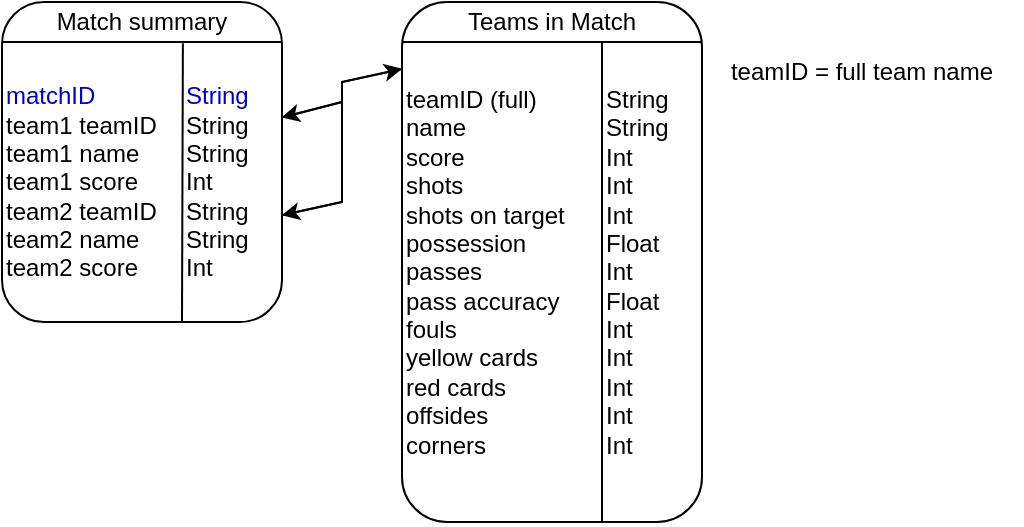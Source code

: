 <mxfile version="26.0.10">
  <diagram id="C5RBs43oDa-KdzZeNtuy" name="Page-1">
    <mxGraphModel dx="608" dy="397" grid="1" gridSize="10" guides="1" tooltips="1" connect="1" arrows="1" fold="1" page="1" pageScale="1" pageWidth="827" pageHeight="1169" math="0" shadow="0">
      <root>
        <mxCell id="WIyWlLk6GJQsqaUBKTNV-0" />
        <mxCell id="WIyWlLk6GJQsqaUBKTNV-1" parent="WIyWlLk6GJQsqaUBKTNV-0" />
        <mxCell id="XJ8VpJ-bjKirN1vFegwF-1" value="" style="rounded=1;whiteSpace=wrap;html=1;" parent="WIyWlLk6GJQsqaUBKTNV-1" vertex="1">
          <mxGeometry x="80" y="80" width="140" height="160" as="geometry" />
        </mxCell>
        <mxCell id="XJ8VpJ-bjKirN1vFegwF-3" value="Match summary" style="text;html=1;align=center;verticalAlign=middle;whiteSpace=wrap;rounded=0;" parent="WIyWlLk6GJQsqaUBKTNV-1" vertex="1">
          <mxGeometry x="80" y="80" width="140" height="20" as="geometry" />
        </mxCell>
        <mxCell id="XJ8VpJ-bjKirN1vFegwF-6" value="&lt;font color=&quot;#0000cc&quot;&gt;String&lt;/font&gt;&lt;div&gt;String&lt;/div&gt;&lt;div&gt;String&lt;/div&gt;&lt;div&gt;Int&lt;/div&gt;&lt;div&gt;String&lt;/div&gt;&lt;div&gt;String&lt;/div&gt;&lt;div&gt;Int&lt;/div&gt;" style="text;html=1;align=left;verticalAlign=middle;whiteSpace=wrap;rounded=0;" parent="WIyWlLk6GJQsqaUBKTNV-1" vertex="1">
          <mxGeometry x="170" y="100" width="50" height="140" as="geometry" />
        </mxCell>
        <mxCell id="XJ8VpJ-bjKirN1vFegwF-4" value="&lt;div style=&quot;&quot;&gt;&lt;span style=&quot;background-color: initial;&quot;&gt;&lt;font color=&quot;#0000cc&quot;&gt;matchID&lt;/font&gt;&lt;/span&gt;&lt;/div&gt;&lt;div&gt;team1 teamID&lt;/div&gt;&lt;div&gt;team1 name&lt;/div&gt;&lt;div&gt;team1 score&lt;/div&gt;&lt;div&gt;team2 teamID&lt;/div&gt;&lt;div&gt;team2 name&lt;/div&gt;&lt;div&gt;team2 score&lt;/div&gt;" style="text;html=1;align=left;verticalAlign=middle;whiteSpace=wrap;rounded=0;" parent="WIyWlLk6GJQsqaUBKTNV-1" vertex="1">
          <mxGeometry x="80" y="100" width="90" height="140" as="geometry" />
        </mxCell>
        <mxCell id="XJ8VpJ-bjKirN1vFegwF-8" value="" style="endArrow=none;html=1;rounded=0;entryX=1;entryY=0;entryDx=0;entryDy=0;" parent="WIyWlLk6GJQsqaUBKTNV-1" target="XJ8VpJ-bjKirN1vFegwF-6" edge="1">
          <mxGeometry width="50" height="50" relative="1" as="geometry">
            <mxPoint x="80" y="100" as="sourcePoint" />
            <mxPoint x="130" y="50" as="targetPoint" />
          </mxGeometry>
        </mxCell>
        <mxCell id="XJ8VpJ-bjKirN1vFegwF-9" value="" style="endArrow=none;html=1;rounded=0;exitX=0.604;exitY=0.996;exitDx=0;exitDy=0;exitPerimeter=0;" parent="WIyWlLk6GJQsqaUBKTNV-1" edge="1">
          <mxGeometry width="50" height="50" relative="1" as="geometry">
            <mxPoint x="170.0" y="240" as="sourcePoint" />
            <mxPoint x="170.44" y="100.64" as="targetPoint" />
          </mxGeometry>
        </mxCell>
        <mxCell id="XJ8VpJ-bjKirN1vFegwF-36" value="" style="rounded=1;whiteSpace=wrap;html=1;" parent="WIyWlLk6GJQsqaUBKTNV-1" vertex="1">
          <mxGeometry x="280" y="80" width="150" height="260" as="geometry" />
        </mxCell>
        <mxCell id="XJ8VpJ-bjKirN1vFegwF-37" value="Teams in Match" style="text;html=1;align=center;verticalAlign=middle;whiteSpace=wrap;rounded=0;" parent="WIyWlLk6GJQsqaUBKTNV-1" vertex="1">
          <mxGeometry x="280" y="80" width="150" height="20" as="geometry" />
        </mxCell>
        <mxCell id="XJ8VpJ-bjKirN1vFegwF-38" value="String&lt;div&gt;String&lt;br&gt;&lt;div&gt;Int&lt;/div&gt;&lt;div&gt;Int&lt;/div&gt;&lt;div&gt;Int&lt;/div&gt;&lt;div&gt;Float&lt;/div&gt;&lt;div&gt;Int&lt;/div&gt;&lt;div&gt;Float&lt;/div&gt;&lt;div&gt;Int&lt;/div&gt;&lt;div&gt;Int&lt;/div&gt;&lt;div&gt;Int&lt;/div&gt;&lt;div&gt;Int&lt;/div&gt;&lt;div&gt;Int&lt;/div&gt;&lt;/div&gt;" style="text;html=1;align=left;verticalAlign=middle;whiteSpace=wrap;rounded=0;" parent="WIyWlLk6GJQsqaUBKTNV-1" vertex="1">
          <mxGeometry x="380" y="100" width="50" height="230" as="geometry" />
        </mxCell>
        <mxCell id="XJ8VpJ-bjKirN1vFegwF-39" value="&lt;div style=&quot;&quot;&gt;&lt;span style=&quot;background-color: initial;&quot;&gt;teamID (full)&lt;/span&gt;&lt;/div&gt;&lt;div style=&quot;&quot;&gt;&lt;span style=&quot;background-color: initial;&quot;&gt;name&lt;/span&gt;&lt;/div&gt;&lt;div&gt;&lt;span style=&quot;background-color: initial;&quot;&gt;score&lt;/span&gt;&lt;/div&gt;&lt;div&gt;&lt;div&gt;&lt;span style=&quot;font-size: 12px;&quot;&gt;shots&lt;/span&gt;&lt;/div&gt;&lt;div&gt;&lt;span style=&quot;font-size: 12px;&quot;&gt;shots on target&lt;/span&gt;&lt;/div&gt;&lt;div&gt;&lt;span style=&quot;font-size: 12px;&quot;&gt;possession&lt;/span&gt;&lt;/div&gt;&lt;div&gt;&lt;span style=&quot;font-size: 12px;&quot;&gt;passes&lt;/span&gt;&lt;/div&gt;&lt;div&gt;&lt;span style=&quot;font-size: 12px;&quot;&gt;pass accuracy&lt;/span&gt;&lt;/div&gt;&lt;div&gt;&lt;span style=&quot;font-size: 12px;&quot;&gt;fouls&lt;/span&gt;&lt;/div&gt;&lt;div&gt;&lt;span style=&quot;font-size: 12px;&quot;&gt;yellow cards&lt;/span&gt;&lt;/div&gt;&lt;div&gt;&lt;span style=&quot;font-size: 12px;&quot;&gt;red cards&lt;/span&gt;&lt;/div&gt;&lt;div&gt;&lt;span style=&quot;font-size: 12px;&quot;&gt;offsides&lt;/span&gt;&lt;/div&gt;&lt;div&gt;&lt;span style=&quot;font-size: 12px;&quot;&gt;corners&lt;/span&gt;&lt;/div&gt;&lt;/div&gt;" style="text;html=1;align=left;verticalAlign=middle;whiteSpace=wrap;rounded=0;" parent="WIyWlLk6GJQsqaUBKTNV-1" vertex="1">
          <mxGeometry x="280" y="100" width="100" height="230" as="geometry" />
        </mxCell>
        <mxCell id="XJ8VpJ-bjKirN1vFegwF-40" value="" style="endArrow=none;html=1;rounded=0;" parent="WIyWlLk6GJQsqaUBKTNV-1" edge="1">
          <mxGeometry width="50" height="50" relative="1" as="geometry">
            <mxPoint x="280" y="100" as="sourcePoint" />
            <mxPoint x="430" y="100" as="targetPoint" />
          </mxGeometry>
        </mxCell>
        <mxCell id="XJ8VpJ-bjKirN1vFegwF-41" value="" style="endArrow=none;html=1;rounded=0;" parent="WIyWlLk6GJQsqaUBKTNV-1" edge="1">
          <mxGeometry width="50" height="50" relative="1" as="geometry">
            <mxPoint x="380" y="100" as="sourcePoint" />
            <mxPoint x="380" y="340" as="targetPoint" />
          </mxGeometry>
        </mxCell>
        <mxCell id="zyIncthkWfaP0VD5O2r8-0" value="teamID = full team name" style="text;html=1;align=center;verticalAlign=middle;whiteSpace=wrap;rounded=0;" vertex="1" parent="WIyWlLk6GJQsqaUBKTNV-1">
          <mxGeometry x="430" y="100" width="160" height="30" as="geometry" />
        </mxCell>
        <mxCell id="zyIncthkWfaP0VD5O2r8-2" value="" style="endArrow=none;html=1;rounded=0;entryX=0;entryY=0.059;entryDx=0;entryDy=0;entryPerimeter=0;exitX=1.004;exitY=0.269;exitDx=0;exitDy=0;exitPerimeter=0;" edge="1" parent="WIyWlLk6GJQsqaUBKTNV-1" source="XJ8VpJ-bjKirN1vFegwF-6" target="XJ8VpJ-bjKirN1vFegwF-39">
          <mxGeometry width="50" height="50" relative="1" as="geometry">
            <mxPoint x="220" y="140" as="sourcePoint" />
            <mxPoint x="270" y="90" as="targetPoint" />
            <Array as="points">
              <mxPoint x="250" y="130" />
              <mxPoint x="250" y="120" />
            </Array>
          </mxGeometry>
        </mxCell>
        <mxCell id="zyIncthkWfaP0VD5O2r8-3" value="" style="endArrow=none;html=1;rounded=0;exitX=0.995;exitY=0.619;exitDx=0;exitDy=0;exitPerimeter=0;" edge="1" parent="WIyWlLk6GJQsqaUBKTNV-1" source="XJ8VpJ-bjKirN1vFegwF-6">
          <mxGeometry width="50" height="50" relative="1" as="geometry">
            <mxPoint x="220" y="184" as="sourcePoint" />
            <mxPoint x="250" y="130" as="targetPoint" />
            <Array as="points">
              <mxPoint x="250" y="180" />
            </Array>
          </mxGeometry>
        </mxCell>
        <mxCell id="zyIncthkWfaP0VD5O2r8-4" value="" style="endArrow=classic;html=1;rounded=0;entryX=0.001;entryY=0.058;entryDx=0;entryDy=0;entryPerimeter=0;" edge="1" parent="WIyWlLk6GJQsqaUBKTNV-1" target="XJ8VpJ-bjKirN1vFegwF-39">
          <mxGeometry width="50" height="50" relative="1" as="geometry">
            <mxPoint x="250" y="120" as="sourcePoint" />
            <mxPoint x="280" y="110" as="targetPoint" />
          </mxGeometry>
        </mxCell>
        <mxCell id="zyIncthkWfaP0VD5O2r8-5" value="" style="endArrow=classic;html=1;rounded=0;entryX=0.995;entryY=0.27;entryDx=0;entryDy=0;entryPerimeter=0;" edge="1" parent="WIyWlLk6GJQsqaUBKTNV-1" target="XJ8VpJ-bjKirN1vFegwF-6">
          <mxGeometry width="50" height="50" relative="1" as="geometry">
            <mxPoint x="250" y="130" as="sourcePoint" />
            <mxPoint x="280" y="124" as="targetPoint" />
          </mxGeometry>
        </mxCell>
        <mxCell id="zyIncthkWfaP0VD5O2r8-6" value="" style="endArrow=classic;html=1;rounded=0;entryX=0.998;entryY=0.619;entryDx=0;entryDy=0;entryPerimeter=0;" edge="1" parent="WIyWlLk6GJQsqaUBKTNV-1" target="XJ8VpJ-bjKirN1vFegwF-6">
          <mxGeometry width="50" height="50" relative="1" as="geometry">
            <mxPoint x="250" y="180" as="sourcePoint" />
            <mxPoint x="220" y="188" as="targetPoint" />
          </mxGeometry>
        </mxCell>
      </root>
    </mxGraphModel>
  </diagram>
</mxfile>
